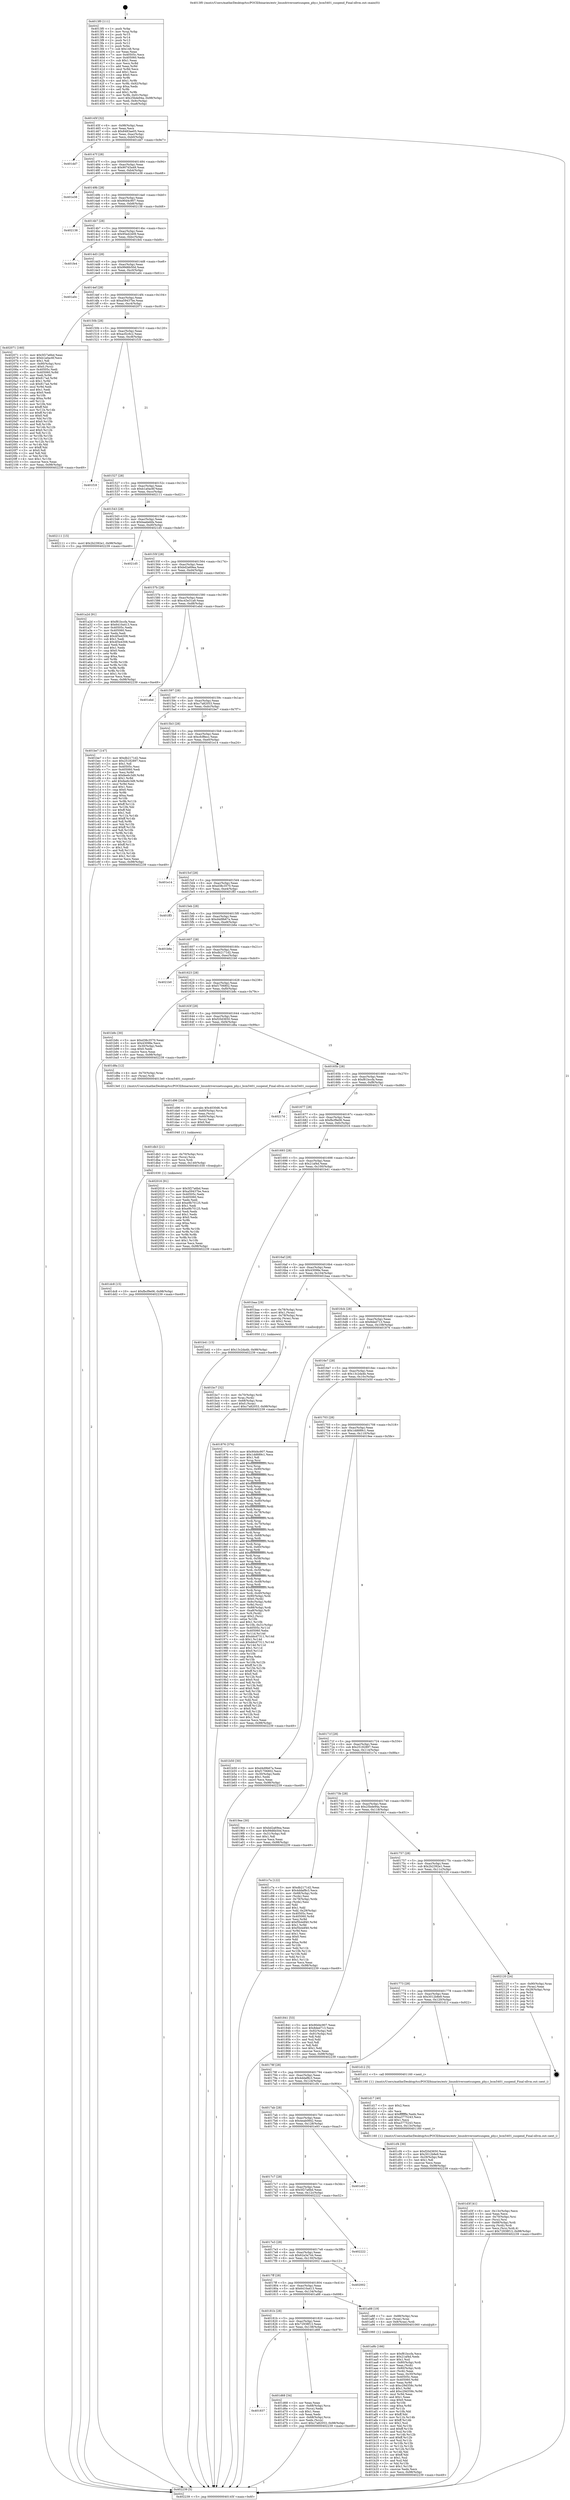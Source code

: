 digraph "0x4013f0" {
  label = "0x4013f0 (/mnt/c/Users/mathe/Desktop/tcc/POCII/binaries/extr_linuxdriversnetsungem_phy.c_bcm5401_suspend_Final-ollvm.out::main(0))"
  labelloc = "t"
  node[shape=record]

  Entry [label="",width=0.3,height=0.3,shape=circle,fillcolor=black,style=filled]
  "0x40145f" [label="{
     0x40145f [32]\l
     | [instrs]\l
     &nbsp;&nbsp;0x40145f \<+6\>: mov -0x98(%rbp),%eax\l
     &nbsp;&nbsp;0x401465 \<+2\>: mov %eax,%ecx\l
     &nbsp;&nbsp;0x401467 \<+6\>: sub $0x8483ae05,%ecx\l
     &nbsp;&nbsp;0x40146d \<+6\>: mov %eax,-0xac(%rbp)\l
     &nbsp;&nbsp;0x401473 \<+6\>: mov %ecx,-0xb0(%rbp)\l
     &nbsp;&nbsp;0x401479 \<+6\>: je 0000000000401dd7 \<main+0x9e7\>\l
  }"]
  "0x401dd7" [label="{
     0x401dd7\l
  }", style=dashed]
  "0x40147f" [label="{
     0x40147f [28]\l
     | [instrs]\l
     &nbsp;&nbsp;0x40147f \<+5\>: jmp 0000000000401484 \<main+0x94\>\l
     &nbsp;&nbsp;0x401484 \<+6\>: mov -0xac(%rbp),%eax\l
     &nbsp;&nbsp;0x40148a \<+5\>: sub $0x907d3a49,%eax\l
     &nbsp;&nbsp;0x40148f \<+6\>: mov %eax,-0xb4(%rbp)\l
     &nbsp;&nbsp;0x401495 \<+6\>: je 0000000000401e38 \<main+0xa48\>\l
  }"]
  Exit [label="",width=0.3,height=0.3,shape=circle,fillcolor=black,style=filled,peripheries=2]
  "0x401e38" [label="{
     0x401e38\l
  }", style=dashed]
  "0x40149b" [label="{
     0x40149b [28]\l
     | [instrs]\l
     &nbsp;&nbsp;0x40149b \<+5\>: jmp 00000000004014a0 \<main+0xb0\>\l
     &nbsp;&nbsp;0x4014a0 \<+6\>: mov -0xac(%rbp),%eax\l
     &nbsp;&nbsp;0x4014a6 \<+5\>: sub $0x90d4c907,%eax\l
     &nbsp;&nbsp;0x4014ab \<+6\>: mov %eax,-0xb8(%rbp)\l
     &nbsp;&nbsp;0x4014b1 \<+6\>: je 0000000000402138 \<main+0xd48\>\l
  }"]
  "0x401dc8" [label="{
     0x401dc8 [15]\l
     | [instrs]\l
     &nbsp;&nbsp;0x401dc8 \<+10\>: movl $0xfbcf9e06,-0x98(%rbp)\l
     &nbsp;&nbsp;0x401dd2 \<+5\>: jmp 0000000000402239 \<main+0xe49\>\l
  }"]
  "0x402138" [label="{
     0x402138\l
  }", style=dashed]
  "0x4014b7" [label="{
     0x4014b7 [28]\l
     | [instrs]\l
     &nbsp;&nbsp;0x4014b7 \<+5\>: jmp 00000000004014bc \<main+0xcc\>\l
     &nbsp;&nbsp;0x4014bc \<+6\>: mov -0xac(%rbp),%eax\l
     &nbsp;&nbsp;0x4014c2 \<+5\>: sub $0x95ed2409,%eax\l
     &nbsp;&nbsp;0x4014c7 \<+6\>: mov %eax,-0xbc(%rbp)\l
     &nbsp;&nbsp;0x4014cd \<+6\>: je 0000000000401fe4 \<main+0xbf4\>\l
  }"]
  "0x401db3" [label="{
     0x401db3 [21]\l
     | [instrs]\l
     &nbsp;&nbsp;0x401db3 \<+4\>: mov -0x70(%rbp),%rcx\l
     &nbsp;&nbsp;0x401db7 \<+3\>: mov (%rcx),%rcx\l
     &nbsp;&nbsp;0x401dba \<+3\>: mov %rcx,%rdi\l
     &nbsp;&nbsp;0x401dbd \<+6\>: mov %eax,-0x140(%rbp)\l
     &nbsp;&nbsp;0x401dc3 \<+5\>: call 0000000000401030 \<free@plt\>\l
     | [calls]\l
     &nbsp;&nbsp;0x401030 \{1\} (unknown)\l
  }"]
  "0x401fe4" [label="{
     0x401fe4\l
  }", style=dashed]
  "0x4014d3" [label="{
     0x4014d3 [28]\l
     | [instrs]\l
     &nbsp;&nbsp;0x4014d3 \<+5\>: jmp 00000000004014d8 \<main+0xe8\>\l
     &nbsp;&nbsp;0x4014d8 \<+6\>: mov -0xac(%rbp),%eax\l
     &nbsp;&nbsp;0x4014de \<+5\>: sub $0x99d6b50d,%eax\l
     &nbsp;&nbsp;0x4014e3 \<+6\>: mov %eax,-0xc0(%rbp)\l
     &nbsp;&nbsp;0x4014e9 \<+6\>: je 0000000000401a0c \<main+0x61c\>\l
  }"]
  "0x401d96" [label="{
     0x401d96 [29]\l
     | [instrs]\l
     &nbsp;&nbsp;0x401d96 \<+10\>: movabs $0x4030d6,%rdi\l
     &nbsp;&nbsp;0x401da0 \<+4\>: mov -0x60(%rbp),%rcx\l
     &nbsp;&nbsp;0x401da4 \<+2\>: mov %eax,(%rcx)\l
     &nbsp;&nbsp;0x401da6 \<+4\>: mov -0x60(%rbp),%rcx\l
     &nbsp;&nbsp;0x401daa \<+2\>: mov (%rcx),%esi\l
     &nbsp;&nbsp;0x401dac \<+2\>: mov $0x0,%al\l
     &nbsp;&nbsp;0x401dae \<+5\>: call 0000000000401040 \<printf@plt\>\l
     | [calls]\l
     &nbsp;&nbsp;0x401040 \{1\} (unknown)\l
  }"]
  "0x401a0c" [label="{
     0x401a0c\l
  }", style=dashed]
  "0x4014ef" [label="{
     0x4014ef [28]\l
     | [instrs]\l
     &nbsp;&nbsp;0x4014ef \<+5\>: jmp 00000000004014f4 \<main+0x104\>\l
     &nbsp;&nbsp;0x4014f4 \<+6\>: mov -0xac(%rbp),%eax\l
     &nbsp;&nbsp;0x4014fa \<+5\>: sub $0xa59437be,%eax\l
     &nbsp;&nbsp;0x4014ff \<+6\>: mov %eax,-0xc4(%rbp)\l
     &nbsp;&nbsp;0x401505 \<+6\>: je 0000000000402071 \<main+0xc81\>\l
  }"]
  "0x401837" [label="{
     0x401837\l
  }", style=dashed]
  "0x402071" [label="{
     0x402071 [160]\l
     | [instrs]\l
     &nbsp;&nbsp;0x402071 \<+5\>: mov $0x5f27a6bd,%eax\l
     &nbsp;&nbsp;0x402076 \<+5\>: mov $0xb1a0ac6f,%ecx\l
     &nbsp;&nbsp;0x40207b \<+2\>: mov $0x1,%dl\l
     &nbsp;&nbsp;0x40207d \<+7\>: mov -0x90(%rbp),%rsi\l
     &nbsp;&nbsp;0x402084 \<+6\>: movl $0x0,(%rsi)\l
     &nbsp;&nbsp;0x40208a \<+7\>: mov 0x40505c,%edi\l
     &nbsp;&nbsp;0x402091 \<+8\>: mov 0x405060,%r8d\l
     &nbsp;&nbsp;0x402099 \<+3\>: mov %edi,%r9d\l
     &nbsp;&nbsp;0x40209c \<+7\>: add $0x817ad,%r9d\l
     &nbsp;&nbsp;0x4020a3 \<+4\>: sub $0x1,%r9d\l
     &nbsp;&nbsp;0x4020a7 \<+7\>: sub $0x817ad,%r9d\l
     &nbsp;&nbsp;0x4020ae \<+4\>: imul %r9d,%edi\l
     &nbsp;&nbsp;0x4020b2 \<+3\>: and $0x1,%edi\l
     &nbsp;&nbsp;0x4020b5 \<+3\>: cmp $0x0,%edi\l
     &nbsp;&nbsp;0x4020b8 \<+4\>: sete %r10b\l
     &nbsp;&nbsp;0x4020bc \<+4\>: cmp $0xa,%r8d\l
     &nbsp;&nbsp;0x4020c0 \<+4\>: setl %r11b\l
     &nbsp;&nbsp;0x4020c4 \<+3\>: mov %r10b,%bl\l
     &nbsp;&nbsp;0x4020c7 \<+3\>: xor $0xff,%bl\l
     &nbsp;&nbsp;0x4020ca \<+3\>: mov %r11b,%r14b\l
     &nbsp;&nbsp;0x4020cd \<+4\>: xor $0xff,%r14b\l
     &nbsp;&nbsp;0x4020d1 \<+3\>: xor $0x0,%dl\l
     &nbsp;&nbsp;0x4020d4 \<+3\>: mov %bl,%r15b\l
     &nbsp;&nbsp;0x4020d7 \<+4\>: and $0x0,%r15b\l
     &nbsp;&nbsp;0x4020db \<+3\>: and %dl,%r10b\l
     &nbsp;&nbsp;0x4020de \<+3\>: mov %r14b,%r12b\l
     &nbsp;&nbsp;0x4020e1 \<+4\>: and $0x0,%r12b\l
     &nbsp;&nbsp;0x4020e5 \<+3\>: and %dl,%r11b\l
     &nbsp;&nbsp;0x4020e8 \<+3\>: or %r10b,%r15b\l
     &nbsp;&nbsp;0x4020eb \<+3\>: or %r11b,%r12b\l
     &nbsp;&nbsp;0x4020ee \<+3\>: xor %r12b,%r15b\l
     &nbsp;&nbsp;0x4020f1 \<+3\>: or %r14b,%bl\l
     &nbsp;&nbsp;0x4020f4 \<+3\>: xor $0xff,%bl\l
     &nbsp;&nbsp;0x4020f7 \<+3\>: or $0x0,%dl\l
     &nbsp;&nbsp;0x4020fa \<+2\>: and %dl,%bl\l
     &nbsp;&nbsp;0x4020fc \<+3\>: or %bl,%r15b\l
     &nbsp;&nbsp;0x4020ff \<+4\>: test $0x1,%r15b\l
     &nbsp;&nbsp;0x402103 \<+3\>: cmovne %ecx,%eax\l
     &nbsp;&nbsp;0x402106 \<+6\>: mov %eax,-0x98(%rbp)\l
     &nbsp;&nbsp;0x40210c \<+5\>: jmp 0000000000402239 \<main+0xe49\>\l
  }"]
  "0x40150b" [label="{
     0x40150b [28]\l
     | [instrs]\l
     &nbsp;&nbsp;0x40150b \<+5\>: jmp 0000000000401510 \<main+0x120\>\l
     &nbsp;&nbsp;0x401510 \<+6\>: mov -0xac(%rbp),%eax\l
     &nbsp;&nbsp;0x401516 \<+5\>: sub $0xacf2c6c2,%eax\l
     &nbsp;&nbsp;0x40151b \<+6\>: mov %eax,-0xc8(%rbp)\l
     &nbsp;&nbsp;0x401521 \<+6\>: je 0000000000401f18 \<main+0xb28\>\l
  }"]
  "0x401d68" [label="{
     0x401d68 [34]\l
     | [instrs]\l
     &nbsp;&nbsp;0x401d68 \<+2\>: xor %eax,%eax\l
     &nbsp;&nbsp;0x401d6a \<+4\>: mov -0x68(%rbp),%rcx\l
     &nbsp;&nbsp;0x401d6e \<+2\>: mov (%rcx),%edx\l
     &nbsp;&nbsp;0x401d70 \<+3\>: sub $0x1,%eax\l
     &nbsp;&nbsp;0x401d73 \<+2\>: sub %eax,%edx\l
     &nbsp;&nbsp;0x401d75 \<+4\>: mov -0x68(%rbp),%rcx\l
     &nbsp;&nbsp;0x401d79 \<+2\>: mov %edx,(%rcx)\l
     &nbsp;&nbsp;0x401d7b \<+10\>: movl $0xc7a82053,-0x98(%rbp)\l
     &nbsp;&nbsp;0x401d85 \<+5\>: jmp 0000000000402239 \<main+0xe49\>\l
  }"]
  "0x401f18" [label="{
     0x401f18\l
  }", style=dashed]
  "0x401527" [label="{
     0x401527 [28]\l
     | [instrs]\l
     &nbsp;&nbsp;0x401527 \<+5\>: jmp 000000000040152c \<main+0x13c\>\l
     &nbsp;&nbsp;0x40152c \<+6\>: mov -0xac(%rbp),%eax\l
     &nbsp;&nbsp;0x401532 \<+5\>: sub $0xb1a0ac6f,%eax\l
     &nbsp;&nbsp;0x401537 \<+6\>: mov %eax,-0xcc(%rbp)\l
     &nbsp;&nbsp;0x40153d \<+6\>: je 0000000000402111 \<main+0xd21\>\l
  }"]
  "0x401d3f" [label="{
     0x401d3f [41]\l
     | [instrs]\l
     &nbsp;&nbsp;0x401d3f \<+6\>: mov -0x13c(%rbp),%ecx\l
     &nbsp;&nbsp;0x401d45 \<+3\>: imul %eax,%ecx\l
     &nbsp;&nbsp;0x401d48 \<+4\>: mov -0x70(%rbp),%rsi\l
     &nbsp;&nbsp;0x401d4c \<+3\>: mov (%rsi),%rsi\l
     &nbsp;&nbsp;0x401d4f \<+4\>: mov -0x68(%rbp),%rdi\l
     &nbsp;&nbsp;0x401d53 \<+3\>: movslq (%rdi),%rdi\l
     &nbsp;&nbsp;0x401d56 \<+3\>: mov %ecx,(%rsi,%rdi,4)\l
     &nbsp;&nbsp;0x401d59 \<+10\>: movl $0x72938f13,-0x98(%rbp)\l
     &nbsp;&nbsp;0x401d63 \<+5\>: jmp 0000000000402239 \<main+0xe49\>\l
  }"]
  "0x402111" [label="{
     0x402111 [15]\l
     | [instrs]\l
     &nbsp;&nbsp;0x402111 \<+10\>: movl $0x2b2392e1,-0x98(%rbp)\l
     &nbsp;&nbsp;0x40211b \<+5\>: jmp 0000000000402239 \<main+0xe49\>\l
  }"]
  "0x401543" [label="{
     0x401543 [28]\l
     | [instrs]\l
     &nbsp;&nbsp;0x401543 \<+5\>: jmp 0000000000401548 \<main+0x158\>\l
     &nbsp;&nbsp;0x401548 \<+6\>: mov -0xac(%rbp),%eax\l
     &nbsp;&nbsp;0x40154e \<+5\>: sub $0xbaabebfa,%eax\l
     &nbsp;&nbsp;0x401553 \<+6\>: mov %eax,-0xd0(%rbp)\l
     &nbsp;&nbsp;0x401559 \<+6\>: je 00000000004021d5 \<main+0xde5\>\l
  }"]
  "0x401d17" [label="{
     0x401d17 [40]\l
     | [instrs]\l
     &nbsp;&nbsp;0x401d17 \<+5\>: mov $0x2,%ecx\l
     &nbsp;&nbsp;0x401d1c \<+1\>: cltd\l
     &nbsp;&nbsp;0x401d1d \<+2\>: idiv %ecx\l
     &nbsp;&nbsp;0x401d1f \<+6\>: imul $0xfffffffe,%edx,%ecx\l
     &nbsp;&nbsp;0x401d25 \<+6\>: add $0xa3775243,%ecx\l
     &nbsp;&nbsp;0x401d2b \<+3\>: add $0x1,%ecx\l
     &nbsp;&nbsp;0x401d2e \<+6\>: sub $0xa3775243,%ecx\l
     &nbsp;&nbsp;0x401d34 \<+6\>: mov %ecx,-0x13c(%rbp)\l
     &nbsp;&nbsp;0x401d3a \<+5\>: call 0000000000401160 \<next_i\>\l
     | [calls]\l
     &nbsp;&nbsp;0x401160 \{1\} (/mnt/c/Users/mathe/Desktop/tcc/POCII/binaries/extr_linuxdriversnetsungem_phy.c_bcm5401_suspend_Final-ollvm.out::next_i)\l
  }"]
  "0x4021d5" [label="{
     0x4021d5\l
  }", style=dashed]
  "0x40155f" [label="{
     0x40155f [28]\l
     | [instrs]\l
     &nbsp;&nbsp;0x40155f \<+5\>: jmp 0000000000401564 \<main+0x174\>\l
     &nbsp;&nbsp;0x401564 \<+6\>: mov -0xac(%rbp),%eax\l
     &nbsp;&nbsp;0x40156a \<+5\>: sub $0xbd2a69ea,%eax\l
     &nbsp;&nbsp;0x40156f \<+6\>: mov %eax,-0xd4(%rbp)\l
     &nbsp;&nbsp;0x401575 \<+6\>: je 0000000000401a2d \<main+0x63d\>\l
  }"]
  "0x401bc7" [label="{
     0x401bc7 [32]\l
     | [instrs]\l
     &nbsp;&nbsp;0x401bc7 \<+4\>: mov -0x70(%rbp),%rdi\l
     &nbsp;&nbsp;0x401bcb \<+3\>: mov %rax,(%rdi)\l
     &nbsp;&nbsp;0x401bce \<+4\>: mov -0x68(%rbp),%rax\l
     &nbsp;&nbsp;0x401bd2 \<+6\>: movl $0x0,(%rax)\l
     &nbsp;&nbsp;0x401bd8 \<+10\>: movl $0xc7a82053,-0x98(%rbp)\l
     &nbsp;&nbsp;0x401be2 \<+5\>: jmp 0000000000402239 \<main+0xe49\>\l
  }"]
  "0x401a2d" [label="{
     0x401a2d [91]\l
     | [instrs]\l
     &nbsp;&nbsp;0x401a2d \<+5\>: mov $0xf81bccfa,%eax\l
     &nbsp;&nbsp;0x401a32 \<+5\>: mov $0x6410a413,%ecx\l
     &nbsp;&nbsp;0x401a37 \<+7\>: mov 0x40505c,%edx\l
     &nbsp;&nbsp;0x401a3e \<+7\>: mov 0x405060,%esi\l
     &nbsp;&nbsp;0x401a45 \<+2\>: mov %edx,%edi\l
     &nbsp;&nbsp;0x401a47 \<+6\>: add $0x4f3e4308,%edi\l
     &nbsp;&nbsp;0x401a4d \<+3\>: sub $0x1,%edi\l
     &nbsp;&nbsp;0x401a50 \<+6\>: sub $0x4f3e4308,%edi\l
     &nbsp;&nbsp;0x401a56 \<+3\>: imul %edi,%edx\l
     &nbsp;&nbsp;0x401a59 \<+3\>: and $0x1,%edx\l
     &nbsp;&nbsp;0x401a5c \<+3\>: cmp $0x0,%edx\l
     &nbsp;&nbsp;0x401a5f \<+4\>: sete %r8b\l
     &nbsp;&nbsp;0x401a63 \<+3\>: cmp $0xa,%esi\l
     &nbsp;&nbsp;0x401a66 \<+4\>: setl %r9b\l
     &nbsp;&nbsp;0x401a6a \<+3\>: mov %r8b,%r10b\l
     &nbsp;&nbsp;0x401a6d \<+3\>: and %r9b,%r10b\l
     &nbsp;&nbsp;0x401a70 \<+3\>: xor %r9b,%r8b\l
     &nbsp;&nbsp;0x401a73 \<+3\>: or %r8b,%r10b\l
     &nbsp;&nbsp;0x401a76 \<+4\>: test $0x1,%r10b\l
     &nbsp;&nbsp;0x401a7a \<+3\>: cmovne %ecx,%eax\l
     &nbsp;&nbsp;0x401a7d \<+6\>: mov %eax,-0x98(%rbp)\l
     &nbsp;&nbsp;0x401a83 \<+5\>: jmp 0000000000402239 \<main+0xe49\>\l
  }"]
  "0x40157b" [label="{
     0x40157b [28]\l
     | [instrs]\l
     &nbsp;&nbsp;0x40157b \<+5\>: jmp 0000000000401580 \<main+0x190\>\l
     &nbsp;&nbsp;0x401580 \<+6\>: mov -0xac(%rbp),%eax\l
     &nbsp;&nbsp;0x401586 \<+5\>: sub $0xc43e31a9,%eax\l
     &nbsp;&nbsp;0x40158b \<+6\>: mov %eax,-0xd8(%rbp)\l
     &nbsp;&nbsp;0x401591 \<+6\>: je 0000000000401ebd \<main+0xacd\>\l
  }"]
  "0x401a9b" [label="{
     0x401a9b [166]\l
     | [instrs]\l
     &nbsp;&nbsp;0x401a9b \<+5\>: mov $0xf81bccfa,%ecx\l
     &nbsp;&nbsp;0x401aa0 \<+5\>: mov $0x21af4d,%edx\l
     &nbsp;&nbsp;0x401aa5 \<+3\>: mov $0x1,%sil\l
     &nbsp;&nbsp;0x401aa8 \<+4\>: mov -0x80(%rbp),%rdi\l
     &nbsp;&nbsp;0x401aac \<+2\>: mov %eax,(%rdi)\l
     &nbsp;&nbsp;0x401aae \<+4\>: mov -0x80(%rbp),%rdi\l
     &nbsp;&nbsp;0x401ab2 \<+2\>: mov (%rdi),%eax\l
     &nbsp;&nbsp;0x401ab4 \<+3\>: mov %eax,-0x30(%rbp)\l
     &nbsp;&nbsp;0x401ab7 \<+7\>: mov 0x40505c,%eax\l
     &nbsp;&nbsp;0x401abe \<+8\>: mov 0x405060,%r8d\l
     &nbsp;&nbsp;0x401ac6 \<+3\>: mov %eax,%r9d\l
     &nbsp;&nbsp;0x401ac9 \<+7\>: sub $0xc29d358c,%r9d\l
     &nbsp;&nbsp;0x401ad0 \<+4\>: sub $0x1,%r9d\l
     &nbsp;&nbsp;0x401ad4 \<+7\>: add $0xc29d358c,%r9d\l
     &nbsp;&nbsp;0x401adb \<+4\>: imul %r9d,%eax\l
     &nbsp;&nbsp;0x401adf \<+3\>: and $0x1,%eax\l
     &nbsp;&nbsp;0x401ae2 \<+3\>: cmp $0x0,%eax\l
     &nbsp;&nbsp;0x401ae5 \<+4\>: sete %r10b\l
     &nbsp;&nbsp;0x401ae9 \<+4\>: cmp $0xa,%r8d\l
     &nbsp;&nbsp;0x401aed \<+4\>: setl %r11b\l
     &nbsp;&nbsp;0x401af1 \<+3\>: mov %r10b,%bl\l
     &nbsp;&nbsp;0x401af4 \<+3\>: xor $0xff,%bl\l
     &nbsp;&nbsp;0x401af7 \<+3\>: mov %r11b,%r14b\l
     &nbsp;&nbsp;0x401afa \<+4\>: xor $0xff,%r14b\l
     &nbsp;&nbsp;0x401afe \<+4\>: xor $0x1,%sil\l
     &nbsp;&nbsp;0x401b02 \<+3\>: mov %bl,%r15b\l
     &nbsp;&nbsp;0x401b05 \<+4\>: and $0xff,%r15b\l
     &nbsp;&nbsp;0x401b09 \<+3\>: and %sil,%r10b\l
     &nbsp;&nbsp;0x401b0c \<+3\>: mov %r14b,%r12b\l
     &nbsp;&nbsp;0x401b0f \<+4\>: and $0xff,%r12b\l
     &nbsp;&nbsp;0x401b13 \<+3\>: and %sil,%r11b\l
     &nbsp;&nbsp;0x401b16 \<+3\>: or %r10b,%r15b\l
     &nbsp;&nbsp;0x401b19 \<+3\>: or %r11b,%r12b\l
     &nbsp;&nbsp;0x401b1c \<+3\>: xor %r12b,%r15b\l
     &nbsp;&nbsp;0x401b1f \<+3\>: or %r14b,%bl\l
     &nbsp;&nbsp;0x401b22 \<+3\>: xor $0xff,%bl\l
     &nbsp;&nbsp;0x401b25 \<+4\>: or $0x1,%sil\l
     &nbsp;&nbsp;0x401b29 \<+3\>: and %sil,%bl\l
     &nbsp;&nbsp;0x401b2c \<+3\>: or %bl,%r15b\l
     &nbsp;&nbsp;0x401b2f \<+4\>: test $0x1,%r15b\l
     &nbsp;&nbsp;0x401b33 \<+3\>: cmovne %edx,%ecx\l
     &nbsp;&nbsp;0x401b36 \<+6\>: mov %ecx,-0x98(%rbp)\l
     &nbsp;&nbsp;0x401b3c \<+5\>: jmp 0000000000402239 \<main+0xe49\>\l
  }"]
  "0x401ebd" [label="{
     0x401ebd\l
  }", style=dashed]
  "0x401597" [label="{
     0x401597 [28]\l
     | [instrs]\l
     &nbsp;&nbsp;0x401597 \<+5\>: jmp 000000000040159c \<main+0x1ac\>\l
     &nbsp;&nbsp;0x40159c \<+6\>: mov -0xac(%rbp),%eax\l
     &nbsp;&nbsp;0x4015a2 \<+5\>: sub $0xc7a82053,%eax\l
     &nbsp;&nbsp;0x4015a7 \<+6\>: mov %eax,-0xdc(%rbp)\l
     &nbsp;&nbsp;0x4015ad \<+6\>: je 0000000000401be7 \<main+0x7f7\>\l
  }"]
  "0x40181b" [label="{
     0x40181b [28]\l
     | [instrs]\l
     &nbsp;&nbsp;0x40181b \<+5\>: jmp 0000000000401820 \<main+0x430\>\l
     &nbsp;&nbsp;0x401820 \<+6\>: mov -0xac(%rbp),%eax\l
     &nbsp;&nbsp;0x401826 \<+5\>: sub $0x72938f13,%eax\l
     &nbsp;&nbsp;0x40182b \<+6\>: mov %eax,-0x138(%rbp)\l
     &nbsp;&nbsp;0x401831 \<+6\>: je 0000000000401d68 \<main+0x978\>\l
  }"]
  "0x401be7" [label="{
     0x401be7 [147]\l
     | [instrs]\l
     &nbsp;&nbsp;0x401be7 \<+5\>: mov $0xdb2171d2,%eax\l
     &nbsp;&nbsp;0x401bec \<+5\>: mov $0x25182897,%ecx\l
     &nbsp;&nbsp;0x401bf1 \<+2\>: mov $0x1,%dl\l
     &nbsp;&nbsp;0x401bf3 \<+7\>: mov 0x40505c,%esi\l
     &nbsp;&nbsp;0x401bfa \<+7\>: mov 0x405060,%edi\l
     &nbsp;&nbsp;0x401c01 \<+3\>: mov %esi,%r8d\l
     &nbsp;&nbsp;0x401c04 \<+7\>: sub $0xfee6c3d9,%r8d\l
     &nbsp;&nbsp;0x401c0b \<+4\>: sub $0x1,%r8d\l
     &nbsp;&nbsp;0x401c0f \<+7\>: add $0xfee6c3d9,%r8d\l
     &nbsp;&nbsp;0x401c16 \<+4\>: imul %r8d,%esi\l
     &nbsp;&nbsp;0x401c1a \<+3\>: and $0x1,%esi\l
     &nbsp;&nbsp;0x401c1d \<+3\>: cmp $0x0,%esi\l
     &nbsp;&nbsp;0x401c20 \<+4\>: sete %r9b\l
     &nbsp;&nbsp;0x401c24 \<+3\>: cmp $0xa,%edi\l
     &nbsp;&nbsp;0x401c27 \<+4\>: setl %r10b\l
     &nbsp;&nbsp;0x401c2b \<+3\>: mov %r9b,%r11b\l
     &nbsp;&nbsp;0x401c2e \<+4\>: xor $0xff,%r11b\l
     &nbsp;&nbsp;0x401c32 \<+3\>: mov %r10b,%bl\l
     &nbsp;&nbsp;0x401c35 \<+3\>: xor $0xff,%bl\l
     &nbsp;&nbsp;0x401c38 \<+3\>: xor $0x1,%dl\l
     &nbsp;&nbsp;0x401c3b \<+3\>: mov %r11b,%r14b\l
     &nbsp;&nbsp;0x401c3e \<+4\>: and $0xff,%r14b\l
     &nbsp;&nbsp;0x401c42 \<+3\>: and %dl,%r9b\l
     &nbsp;&nbsp;0x401c45 \<+3\>: mov %bl,%r15b\l
     &nbsp;&nbsp;0x401c48 \<+4\>: and $0xff,%r15b\l
     &nbsp;&nbsp;0x401c4c \<+3\>: and %dl,%r10b\l
     &nbsp;&nbsp;0x401c4f \<+3\>: or %r9b,%r14b\l
     &nbsp;&nbsp;0x401c52 \<+3\>: or %r10b,%r15b\l
     &nbsp;&nbsp;0x401c55 \<+3\>: xor %r15b,%r14b\l
     &nbsp;&nbsp;0x401c58 \<+3\>: or %bl,%r11b\l
     &nbsp;&nbsp;0x401c5b \<+4\>: xor $0xff,%r11b\l
     &nbsp;&nbsp;0x401c5f \<+3\>: or $0x1,%dl\l
     &nbsp;&nbsp;0x401c62 \<+3\>: and %dl,%r11b\l
     &nbsp;&nbsp;0x401c65 \<+3\>: or %r11b,%r14b\l
     &nbsp;&nbsp;0x401c68 \<+4\>: test $0x1,%r14b\l
     &nbsp;&nbsp;0x401c6c \<+3\>: cmovne %ecx,%eax\l
     &nbsp;&nbsp;0x401c6f \<+6\>: mov %eax,-0x98(%rbp)\l
     &nbsp;&nbsp;0x401c75 \<+5\>: jmp 0000000000402239 \<main+0xe49\>\l
  }"]
  "0x4015b3" [label="{
     0x4015b3 [28]\l
     | [instrs]\l
     &nbsp;&nbsp;0x4015b3 \<+5\>: jmp 00000000004015b8 \<main+0x1c8\>\l
     &nbsp;&nbsp;0x4015b8 \<+6\>: mov -0xac(%rbp),%eax\l
     &nbsp;&nbsp;0x4015be \<+5\>: sub $0xcfcf8ecc,%eax\l
     &nbsp;&nbsp;0x4015c3 \<+6\>: mov %eax,-0xe0(%rbp)\l
     &nbsp;&nbsp;0x4015c9 \<+6\>: je 0000000000401e14 \<main+0xa24\>\l
  }"]
  "0x401a88" [label="{
     0x401a88 [19]\l
     | [instrs]\l
     &nbsp;&nbsp;0x401a88 \<+7\>: mov -0x88(%rbp),%rax\l
     &nbsp;&nbsp;0x401a8f \<+3\>: mov (%rax),%rax\l
     &nbsp;&nbsp;0x401a92 \<+4\>: mov 0x8(%rax),%rdi\l
     &nbsp;&nbsp;0x401a96 \<+5\>: call 0000000000401060 \<atoi@plt\>\l
     | [calls]\l
     &nbsp;&nbsp;0x401060 \{1\} (unknown)\l
  }"]
  "0x401e14" [label="{
     0x401e14\l
  }", style=dashed]
  "0x4015cf" [label="{
     0x4015cf [28]\l
     | [instrs]\l
     &nbsp;&nbsp;0x4015cf \<+5\>: jmp 00000000004015d4 \<main+0x1e4\>\l
     &nbsp;&nbsp;0x4015d4 \<+6\>: mov -0xac(%rbp),%eax\l
     &nbsp;&nbsp;0x4015da \<+5\>: sub $0xd38c3570,%eax\l
     &nbsp;&nbsp;0x4015df \<+6\>: mov %eax,-0xe4(%rbp)\l
     &nbsp;&nbsp;0x4015e5 \<+6\>: je 0000000000401ff3 \<main+0xc03\>\l
  }"]
  "0x4017ff" [label="{
     0x4017ff [28]\l
     | [instrs]\l
     &nbsp;&nbsp;0x4017ff \<+5\>: jmp 0000000000401804 \<main+0x414\>\l
     &nbsp;&nbsp;0x401804 \<+6\>: mov -0xac(%rbp),%eax\l
     &nbsp;&nbsp;0x40180a \<+5\>: sub $0x6410a413,%eax\l
     &nbsp;&nbsp;0x40180f \<+6\>: mov %eax,-0x134(%rbp)\l
     &nbsp;&nbsp;0x401815 \<+6\>: je 0000000000401a88 \<main+0x698\>\l
  }"]
  "0x401ff3" [label="{
     0x401ff3\l
  }", style=dashed]
  "0x4015eb" [label="{
     0x4015eb [28]\l
     | [instrs]\l
     &nbsp;&nbsp;0x4015eb \<+5\>: jmp 00000000004015f0 \<main+0x200\>\l
     &nbsp;&nbsp;0x4015f0 \<+6\>: mov -0xac(%rbp),%eax\l
     &nbsp;&nbsp;0x4015f6 \<+5\>: sub $0xd4d9b67a,%eax\l
     &nbsp;&nbsp;0x4015fb \<+6\>: mov %eax,-0xe8(%rbp)\l
     &nbsp;&nbsp;0x401601 \<+6\>: je 0000000000401b6e \<main+0x77e\>\l
  }"]
  "0x402002" [label="{
     0x402002\l
  }", style=dashed]
  "0x401b6e" [label="{
     0x401b6e\l
  }", style=dashed]
  "0x401607" [label="{
     0x401607 [28]\l
     | [instrs]\l
     &nbsp;&nbsp;0x401607 \<+5\>: jmp 000000000040160c \<main+0x21c\>\l
     &nbsp;&nbsp;0x40160c \<+6\>: mov -0xac(%rbp),%eax\l
     &nbsp;&nbsp;0x401612 \<+5\>: sub $0xdb2171d2,%eax\l
     &nbsp;&nbsp;0x401617 \<+6\>: mov %eax,-0xec(%rbp)\l
     &nbsp;&nbsp;0x40161d \<+6\>: je 00000000004021b0 \<main+0xdc0\>\l
  }"]
  "0x4017e3" [label="{
     0x4017e3 [28]\l
     | [instrs]\l
     &nbsp;&nbsp;0x4017e3 \<+5\>: jmp 00000000004017e8 \<main+0x3f8\>\l
     &nbsp;&nbsp;0x4017e8 \<+6\>: mov -0xac(%rbp),%eax\l
     &nbsp;&nbsp;0x4017ee \<+5\>: sub $0x62a3a744,%eax\l
     &nbsp;&nbsp;0x4017f3 \<+6\>: mov %eax,-0x130(%rbp)\l
     &nbsp;&nbsp;0x4017f9 \<+6\>: je 0000000000402002 \<main+0xc12\>\l
  }"]
  "0x4021b0" [label="{
     0x4021b0\l
  }", style=dashed]
  "0x401623" [label="{
     0x401623 [28]\l
     | [instrs]\l
     &nbsp;&nbsp;0x401623 \<+5\>: jmp 0000000000401628 \<main+0x238\>\l
     &nbsp;&nbsp;0x401628 \<+6\>: mov -0xac(%rbp),%eax\l
     &nbsp;&nbsp;0x40162e \<+5\>: sub $0xf1706802,%eax\l
     &nbsp;&nbsp;0x401633 \<+6\>: mov %eax,-0xf0(%rbp)\l
     &nbsp;&nbsp;0x401639 \<+6\>: je 0000000000401b8c \<main+0x79c\>\l
  }"]
  "0x402222" [label="{
     0x402222\l
  }", style=dashed]
  "0x401b8c" [label="{
     0x401b8c [30]\l
     | [instrs]\l
     &nbsp;&nbsp;0x401b8c \<+5\>: mov $0xd38c3570,%eax\l
     &nbsp;&nbsp;0x401b91 \<+5\>: mov $0x43098e,%ecx\l
     &nbsp;&nbsp;0x401b96 \<+3\>: mov -0x30(%rbp),%edx\l
     &nbsp;&nbsp;0x401b99 \<+3\>: cmp $0x0,%edx\l
     &nbsp;&nbsp;0x401b9c \<+3\>: cmove %ecx,%eax\l
     &nbsp;&nbsp;0x401b9f \<+6\>: mov %eax,-0x98(%rbp)\l
     &nbsp;&nbsp;0x401ba5 \<+5\>: jmp 0000000000402239 \<main+0xe49\>\l
  }"]
  "0x40163f" [label="{
     0x40163f [28]\l
     | [instrs]\l
     &nbsp;&nbsp;0x40163f \<+5\>: jmp 0000000000401644 \<main+0x254\>\l
     &nbsp;&nbsp;0x401644 \<+6\>: mov -0xac(%rbp),%eax\l
     &nbsp;&nbsp;0x40164a \<+5\>: sub $0xf20d3650,%eax\l
     &nbsp;&nbsp;0x40164f \<+6\>: mov %eax,-0xf4(%rbp)\l
     &nbsp;&nbsp;0x401655 \<+6\>: je 0000000000401d8a \<main+0x99a\>\l
  }"]
  "0x4017c7" [label="{
     0x4017c7 [28]\l
     | [instrs]\l
     &nbsp;&nbsp;0x4017c7 \<+5\>: jmp 00000000004017cc \<main+0x3dc\>\l
     &nbsp;&nbsp;0x4017cc \<+6\>: mov -0xac(%rbp),%eax\l
     &nbsp;&nbsp;0x4017d2 \<+5\>: sub $0x5f27a6bd,%eax\l
     &nbsp;&nbsp;0x4017d7 \<+6\>: mov %eax,-0x12c(%rbp)\l
     &nbsp;&nbsp;0x4017dd \<+6\>: je 0000000000402222 \<main+0xe32\>\l
  }"]
  "0x401d8a" [label="{
     0x401d8a [12]\l
     | [instrs]\l
     &nbsp;&nbsp;0x401d8a \<+4\>: mov -0x70(%rbp),%rax\l
     &nbsp;&nbsp;0x401d8e \<+3\>: mov (%rax),%rdi\l
     &nbsp;&nbsp;0x401d91 \<+5\>: call 00000000004013e0 \<bcm5401_suspend\>\l
     | [calls]\l
     &nbsp;&nbsp;0x4013e0 \{1\} (/mnt/c/Users/mathe/Desktop/tcc/POCII/binaries/extr_linuxdriversnetsungem_phy.c_bcm5401_suspend_Final-ollvm.out::bcm5401_suspend)\l
  }"]
  "0x40165b" [label="{
     0x40165b [28]\l
     | [instrs]\l
     &nbsp;&nbsp;0x40165b \<+5\>: jmp 0000000000401660 \<main+0x270\>\l
     &nbsp;&nbsp;0x401660 \<+6\>: mov -0xac(%rbp),%eax\l
     &nbsp;&nbsp;0x401666 \<+5\>: sub $0xf81bccfa,%eax\l
     &nbsp;&nbsp;0x40166b \<+6\>: mov %eax,-0xf8(%rbp)\l
     &nbsp;&nbsp;0x401671 \<+6\>: je 000000000040217d \<main+0xd8d\>\l
  }"]
  "0x401e93" [label="{
     0x401e93\l
  }", style=dashed]
  "0x40217d" [label="{
     0x40217d\l
  }", style=dashed]
  "0x401677" [label="{
     0x401677 [28]\l
     | [instrs]\l
     &nbsp;&nbsp;0x401677 \<+5\>: jmp 000000000040167c \<main+0x28c\>\l
     &nbsp;&nbsp;0x40167c \<+6\>: mov -0xac(%rbp),%eax\l
     &nbsp;&nbsp;0x401682 \<+5\>: sub $0xfbcf9e06,%eax\l
     &nbsp;&nbsp;0x401687 \<+6\>: mov %eax,-0xfc(%rbp)\l
     &nbsp;&nbsp;0x40168d \<+6\>: je 0000000000402016 \<main+0xc26\>\l
  }"]
  "0x4017ab" [label="{
     0x4017ab [28]\l
     | [instrs]\l
     &nbsp;&nbsp;0x4017ab \<+5\>: jmp 00000000004017b0 \<main+0x3c0\>\l
     &nbsp;&nbsp;0x4017b0 \<+6\>: mov -0xac(%rbp),%eax\l
     &nbsp;&nbsp;0x4017b6 \<+5\>: sub $0x4eab0842,%eax\l
     &nbsp;&nbsp;0x4017bb \<+6\>: mov %eax,-0x128(%rbp)\l
     &nbsp;&nbsp;0x4017c1 \<+6\>: je 0000000000401e93 \<main+0xaa3\>\l
  }"]
  "0x402016" [label="{
     0x402016 [91]\l
     | [instrs]\l
     &nbsp;&nbsp;0x402016 \<+5\>: mov $0x5f27a6bd,%eax\l
     &nbsp;&nbsp;0x40201b \<+5\>: mov $0xa59437be,%ecx\l
     &nbsp;&nbsp;0x402020 \<+7\>: mov 0x40505c,%edx\l
     &nbsp;&nbsp;0x402027 \<+7\>: mov 0x405060,%esi\l
     &nbsp;&nbsp;0x40202e \<+2\>: mov %edx,%edi\l
     &nbsp;&nbsp;0x402030 \<+6\>: add $0xe9b70125,%edi\l
     &nbsp;&nbsp;0x402036 \<+3\>: sub $0x1,%edi\l
     &nbsp;&nbsp;0x402039 \<+6\>: sub $0xe9b70125,%edi\l
     &nbsp;&nbsp;0x40203f \<+3\>: imul %edi,%edx\l
     &nbsp;&nbsp;0x402042 \<+3\>: and $0x1,%edx\l
     &nbsp;&nbsp;0x402045 \<+3\>: cmp $0x0,%edx\l
     &nbsp;&nbsp;0x402048 \<+4\>: sete %r8b\l
     &nbsp;&nbsp;0x40204c \<+3\>: cmp $0xa,%esi\l
     &nbsp;&nbsp;0x40204f \<+4\>: setl %r9b\l
     &nbsp;&nbsp;0x402053 \<+3\>: mov %r8b,%r10b\l
     &nbsp;&nbsp;0x402056 \<+3\>: and %r9b,%r10b\l
     &nbsp;&nbsp;0x402059 \<+3\>: xor %r9b,%r8b\l
     &nbsp;&nbsp;0x40205c \<+3\>: or %r8b,%r10b\l
     &nbsp;&nbsp;0x40205f \<+4\>: test $0x1,%r10b\l
     &nbsp;&nbsp;0x402063 \<+3\>: cmovne %ecx,%eax\l
     &nbsp;&nbsp;0x402066 \<+6\>: mov %eax,-0x98(%rbp)\l
     &nbsp;&nbsp;0x40206c \<+5\>: jmp 0000000000402239 \<main+0xe49\>\l
  }"]
  "0x401693" [label="{
     0x401693 [28]\l
     | [instrs]\l
     &nbsp;&nbsp;0x401693 \<+5\>: jmp 0000000000401698 \<main+0x2a8\>\l
     &nbsp;&nbsp;0x401698 \<+6\>: mov -0xac(%rbp),%eax\l
     &nbsp;&nbsp;0x40169e \<+5\>: sub $0x21af4d,%eax\l
     &nbsp;&nbsp;0x4016a3 \<+6\>: mov %eax,-0x100(%rbp)\l
     &nbsp;&nbsp;0x4016a9 \<+6\>: je 0000000000401b41 \<main+0x751\>\l
  }"]
  "0x401cf4" [label="{
     0x401cf4 [30]\l
     | [instrs]\l
     &nbsp;&nbsp;0x401cf4 \<+5\>: mov $0xf20d3650,%eax\l
     &nbsp;&nbsp;0x401cf9 \<+5\>: mov $0x3012b8e9,%ecx\l
     &nbsp;&nbsp;0x401cfe \<+3\>: mov -0x29(%rbp),%dl\l
     &nbsp;&nbsp;0x401d01 \<+3\>: test $0x1,%dl\l
     &nbsp;&nbsp;0x401d04 \<+3\>: cmovne %ecx,%eax\l
     &nbsp;&nbsp;0x401d07 \<+6\>: mov %eax,-0x98(%rbp)\l
     &nbsp;&nbsp;0x401d0d \<+5\>: jmp 0000000000402239 \<main+0xe49\>\l
  }"]
  "0x401b41" [label="{
     0x401b41 [15]\l
     | [instrs]\l
     &nbsp;&nbsp;0x401b41 \<+10\>: movl $0x13c2da4b,-0x98(%rbp)\l
     &nbsp;&nbsp;0x401b4b \<+5\>: jmp 0000000000402239 \<main+0xe49\>\l
  }"]
  "0x4016af" [label="{
     0x4016af [28]\l
     | [instrs]\l
     &nbsp;&nbsp;0x4016af \<+5\>: jmp 00000000004016b4 \<main+0x2c4\>\l
     &nbsp;&nbsp;0x4016b4 \<+6\>: mov -0xac(%rbp),%eax\l
     &nbsp;&nbsp;0x4016ba \<+5\>: sub $0x43098e,%eax\l
     &nbsp;&nbsp;0x4016bf \<+6\>: mov %eax,-0x104(%rbp)\l
     &nbsp;&nbsp;0x4016c5 \<+6\>: je 0000000000401baa \<main+0x7ba\>\l
  }"]
  "0x40178f" [label="{
     0x40178f [28]\l
     | [instrs]\l
     &nbsp;&nbsp;0x40178f \<+5\>: jmp 0000000000401794 \<main+0x3a4\>\l
     &nbsp;&nbsp;0x401794 \<+6\>: mov -0xac(%rbp),%eax\l
     &nbsp;&nbsp;0x40179a \<+5\>: sub $0x4ddaf8c3,%eax\l
     &nbsp;&nbsp;0x40179f \<+6\>: mov %eax,-0x124(%rbp)\l
     &nbsp;&nbsp;0x4017a5 \<+6\>: je 0000000000401cf4 \<main+0x904\>\l
  }"]
  "0x401baa" [label="{
     0x401baa [29]\l
     | [instrs]\l
     &nbsp;&nbsp;0x401baa \<+4\>: mov -0x78(%rbp),%rax\l
     &nbsp;&nbsp;0x401bae \<+6\>: movl $0x1,(%rax)\l
     &nbsp;&nbsp;0x401bb4 \<+4\>: mov -0x78(%rbp),%rax\l
     &nbsp;&nbsp;0x401bb8 \<+3\>: movslq (%rax),%rax\l
     &nbsp;&nbsp;0x401bbb \<+4\>: shl $0x2,%rax\l
     &nbsp;&nbsp;0x401bbf \<+3\>: mov %rax,%rdi\l
     &nbsp;&nbsp;0x401bc2 \<+5\>: call 0000000000401050 \<malloc@plt\>\l
     | [calls]\l
     &nbsp;&nbsp;0x401050 \{1\} (unknown)\l
  }"]
  "0x4016cb" [label="{
     0x4016cb [28]\l
     | [instrs]\l
     &nbsp;&nbsp;0x4016cb \<+5\>: jmp 00000000004016d0 \<main+0x2e0\>\l
     &nbsp;&nbsp;0x4016d0 \<+6\>: mov -0xac(%rbp),%eax\l
     &nbsp;&nbsp;0x4016d6 \<+5\>: sub $0x8ded713,%eax\l
     &nbsp;&nbsp;0x4016db \<+6\>: mov %eax,-0x108(%rbp)\l
     &nbsp;&nbsp;0x4016e1 \<+6\>: je 0000000000401876 \<main+0x486\>\l
  }"]
  "0x401d12" [label="{
     0x401d12 [5]\l
     | [instrs]\l
     &nbsp;&nbsp;0x401d12 \<+5\>: call 0000000000401160 \<next_i\>\l
     | [calls]\l
     &nbsp;&nbsp;0x401160 \{1\} (/mnt/c/Users/mathe/Desktop/tcc/POCII/binaries/extr_linuxdriversnetsungem_phy.c_bcm5401_suspend_Final-ollvm.out::next_i)\l
  }"]
  "0x401876" [label="{
     0x401876 [376]\l
     | [instrs]\l
     &nbsp;&nbsp;0x401876 \<+5\>: mov $0x90d4c907,%eax\l
     &nbsp;&nbsp;0x40187b \<+5\>: mov $0x1dd689c1,%ecx\l
     &nbsp;&nbsp;0x401880 \<+2\>: mov $0x1,%dl\l
     &nbsp;&nbsp;0x401882 \<+3\>: mov %rsp,%rsi\l
     &nbsp;&nbsp;0x401885 \<+4\>: add $0xfffffffffffffff0,%rsi\l
     &nbsp;&nbsp;0x401889 \<+3\>: mov %rsi,%rsp\l
     &nbsp;&nbsp;0x40188c \<+7\>: mov %rsi,-0x90(%rbp)\l
     &nbsp;&nbsp;0x401893 \<+3\>: mov %rsp,%rsi\l
     &nbsp;&nbsp;0x401896 \<+4\>: add $0xfffffffffffffff0,%rsi\l
     &nbsp;&nbsp;0x40189a \<+3\>: mov %rsi,%rsp\l
     &nbsp;&nbsp;0x40189d \<+3\>: mov %rsp,%rdi\l
     &nbsp;&nbsp;0x4018a0 \<+4\>: add $0xfffffffffffffff0,%rdi\l
     &nbsp;&nbsp;0x4018a4 \<+3\>: mov %rdi,%rsp\l
     &nbsp;&nbsp;0x4018a7 \<+7\>: mov %rdi,-0x88(%rbp)\l
     &nbsp;&nbsp;0x4018ae \<+3\>: mov %rsp,%rdi\l
     &nbsp;&nbsp;0x4018b1 \<+4\>: add $0xfffffffffffffff0,%rdi\l
     &nbsp;&nbsp;0x4018b5 \<+3\>: mov %rdi,%rsp\l
     &nbsp;&nbsp;0x4018b8 \<+4\>: mov %rdi,-0x80(%rbp)\l
     &nbsp;&nbsp;0x4018bc \<+3\>: mov %rsp,%rdi\l
     &nbsp;&nbsp;0x4018bf \<+4\>: add $0xfffffffffffffff0,%rdi\l
     &nbsp;&nbsp;0x4018c3 \<+3\>: mov %rdi,%rsp\l
     &nbsp;&nbsp;0x4018c6 \<+4\>: mov %rdi,-0x78(%rbp)\l
     &nbsp;&nbsp;0x4018ca \<+3\>: mov %rsp,%rdi\l
     &nbsp;&nbsp;0x4018cd \<+4\>: add $0xfffffffffffffff0,%rdi\l
     &nbsp;&nbsp;0x4018d1 \<+3\>: mov %rdi,%rsp\l
     &nbsp;&nbsp;0x4018d4 \<+4\>: mov %rdi,-0x70(%rbp)\l
     &nbsp;&nbsp;0x4018d8 \<+3\>: mov %rsp,%rdi\l
     &nbsp;&nbsp;0x4018db \<+4\>: add $0xfffffffffffffff0,%rdi\l
     &nbsp;&nbsp;0x4018df \<+3\>: mov %rdi,%rsp\l
     &nbsp;&nbsp;0x4018e2 \<+4\>: mov %rdi,-0x68(%rbp)\l
     &nbsp;&nbsp;0x4018e6 \<+3\>: mov %rsp,%rdi\l
     &nbsp;&nbsp;0x4018e9 \<+4\>: add $0xfffffffffffffff0,%rdi\l
     &nbsp;&nbsp;0x4018ed \<+3\>: mov %rdi,%rsp\l
     &nbsp;&nbsp;0x4018f0 \<+4\>: mov %rdi,-0x60(%rbp)\l
     &nbsp;&nbsp;0x4018f4 \<+3\>: mov %rsp,%rdi\l
     &nbsp;&nbsp;0x4018f7 \<+4\>: add $0xfffffffffffffff0,%rdi\l
     &nbsp;&nbsp;0x4018fb \<+3\>: mov %rdi,%rsp\l
     &nbsp;&nbsp;0x4018fe \<+4\>: mov %rdi,-0x58(%rbp)\l
     &nbsp;&nbsp;0x401902 \<+3\>: mov %rsp,%rdi\l
     &nbsp;&nbsp;0x401905 \<+4\>: add $0xfffffffffffffff0,%rdi\l
     &nbsp;&nbsp;0x401909 \<+3\>: mov %rdi,%rsp\l
     &nbsp;&nbsp;0x40190c \<+4\>: mov %rdi,-0x50(%rbp)\l
     &nbsp;&nbsp;0x401910 \<+3\>: mov %rsp,%rdi\l
     &nbsp;&nbsp;0x401913 \<+4\>: add $0xfffffffffffffff0,%rdi\l
     &nbsp;&nbsp;0x401917 \<+3\>: mov %rdi,%rsp\l
     &nbsp;&nbsp;0x40191a \<+4\>: mov %rdi,-0x48(%rbp)\l
     &nbsp;&nbsp;0x40191e \<+3\>: mov %rsp,%rdi\l
     &nbsp;&nbsp;0x401921 \<+4\>: add $0xfffffffffffffff0,%rdi\l
     &nbsp;&nbsp;0x401925 \<+3\>: mov %rdi,%rsp\l
     &nbsp;&nbsp;0x401928 \<+4\>: mov %rdi,-0x40(%rbp)\l
     &nbsp;&nbsp;0x40192c \<+7\>: mov -0x90(%rbp),%rdi\l
     &nbsp;&nbsp;0x401933 \<+6\>: movl $0x0,(%rdi)\l
     &nbsp;&nbsp;0x401939 \<+7\>: mov -0x9c(%rbp),%r8d\l
     &nbsp;&nbsp;0x401940 \<+3\>: mov %r8d,(%rsi)\l
     &nbsp;&nbsp;0x401943 \<+7\>: mov -0x88(%rbp),%rdi\l
     &nbsp;&nbsp;0x40194a \<+7\>: mov -0xa8(%rbp),%r9\l
     &nbsp;&nbsp;0x401951 \<+3\>: mov %r9,(%rdi)\l
     &nbsp;&nbsp;0x401954 \<+3\>: cmpl $0x2,(%rsi)\l
     &nbsp;&nbsp;0x401957 \<+4\>: setne %r10b\l
     &nbsp;&nbsp;0x40195b \<+4\>: and $0x1,%r10b\l
     &nbsp;&nbsp;0x40195f \<+4\>: mov %r10b,-0x31(%rbp)\l
     &nbsp;&nbsp;0x401963 \<+8\>: mov 0x40505c,%r11d\l
     &nbsp;&nbsp;0x40196b \<+7\>: mov 0x405060,%ebx\l
     &nbsp;&nbsp;0x401972 \<+3\>: mov %r11d,%r14d\l
     &nbsp;&nbsp;0x401975 \<+7\>: add $0xddcd7311,%r14d\l
     &nbsp;&nbsp;0x40197c \<+4\>: sub $0x1,%r14d\l
     &nbsp;&nbsp;0x401980 \<+7\>: sub $0xddcd7311,%r14d\l
     &nbsp;&nbsp;0x401987 \<+4\>: imul %r14d,%r11d\l
     &nbsp;&nbsp;0x40198b \<+4\>: and $0x1,%r11d\l
     &nbsp;&nbsp;0x40198f \<+4\>: cmp $0x0,%r11d\l
     &nbsp;&nbsp;0x401993 \<+4\>: sete %r10b\l
     &nbsp;&nbsp;0x401997 \<+3\>: cmp $0xa,%ebx\l
     &nbsp;&nbsp;0x40199a \<+4\>: setl %r15b\l
     &nbsp;&nbsp;0x40199e \<+3\>: mov %r10b,%r12b\l
     &nbsp;&nbsp;0x4019a1 \<+4\>: xor $0xff,%r12b\l
     &nbsp;&nbsp;0x4019a5 \<+3\>: mov %r15b,%r13b\l
     &nbsp;&nbsp;0x4019a8 \<+4\>: xor $0xff,%r13b\l
     &nbsp;&nbsp;0x4019ac \<+3\>: xor $0x0,%dl\l
     &nbsp;&nbsp;0x4019af \<+3\>: mov %r12b,%sil\l
     &nbsp;&nbsp;0x4019b2 \<+4\>: and $0x0,%sil\l
     &nbsp;&nbsp;0x4019b6 \<+3\>: and %dl,%r10b\l
     &nbsp;&nbsp;0x4019b9 \<+3\>: mov %r13b,%dil\l
     &nbsp;&nbsp;0x4019bc \<+4\>: and $0x0,%dil\l
     &nbsp;&nbsp;0x4019c0 \<+3\>: and %dl,%r15b\l
     &nbsp;&nbsp;0x4019c3 \<+3\>: or %r10b,%sil\l
     &nbsp;&nbsp;0x4019c6 \<+3\>: or %r15b,%dil\l
     &nbsp;&nbsp;0x4019c9 \<+3\>: xor %dil,%sil\l
     &nbsp;&nbsp;0x4019cc \<+3\>: or %r13b,%r12b\l
     &nbsp;&nbsp;0x4019cf \<+4\>: xor $0xff,%r12b\l
     &nbsp;&nbsp;0x4019d3 \<+3\>: or $0x0,%dl\l
     &nbsp;&nbsp;0x4019d6 \<+3\>: and %dl,%r12b\l
     &nbsp;&nbsp;0x4019d9 \<+3\>: or %r12b,%sil\l
     &nbsp;&nbsp;0x4019dc \<+4\>: test $0x1,%sil\l
     &nbsp;&nbsp;0x4019e0 \<+3\>: cmovne %ecx,%eax\l
     &nbsp;&nbsp;0x4019e3 \<+6\>: mov %eax,-0x98(%rbp)\l
     &nbsp;&nbsp;0x4019e9 \<+5\>: jmp 0000000000402239 \<main+0xe49\>\l
  }"]
  "0x4016e7" [label="{
     0x4016e7 [28]\l
     | [instrs]\l
     &nbsp;&nbsp;0x4016e7 \<+5\>: jmp 00000000004016ec \<main+0x2fc\>\l
     &nbsp;&nbsp;0x4016ec \<+6\>: mov -0xac(%rbp),%eax\l
     &nbsp;&nbsp;0x4016f2 \<+5\>: sub $0x13c2da4b,%eax\l
     &nbsp;&nbsp;0x4016f7 \<+6\>: mov %eax,-0x10c(%rbp)\l
     &nbsp;&nbsp;0x4016fd \<+6\>: je 0000000000401b50 \<main+0x760\>\l
  }"]
  "0x401773" [label="{
     0x401773 [28]\l
     | [instrs]\l
     &nbsp;&nbsp;0x401773 \<+5\>: jmp 0000000000401778 \<main+0x388\>\l
     &nbsp;&nbsp;0x401778 \<+6\>: mov -0xac(%rbp),%eax\l
     &nbsp;&nbsp;0x40177e \<+5\>: sub $0x3012b8e9,%eax\l
     &nbsp;&nbsp;0x401783 \<+6\>: mov %eax,-0x120(%rbp)\l
     &nbsp;&nbsp;0x401789 \<+6\>: je 0000000000401d12 \<main+0x922\>\l
  }"]
  "0x401b50" [label="{
     0x401b50 [30]\l
     | [instrs]\l
     &nbsp;&nbsp;0x401b50 \<+5\>: mov $0xd4d9b67a,%eax\l
     &nbsp;&nbsp;0x401b55 \<+5\>: mov $0xf1706802,%ecx\l
     &nbsp;&nbsp;0x401b5a \<+3\>: mov -0x30(%rbp),%edx\l
     &nbsp;&nbsp;0x401b5d \<+3\>: cmp $0x1,%edx\l
     &nbsp;&nbsp;0x401b60 \<+3\>: cmovl %ecx,%eax\l
     &nbsp;&nbsp;0x401b63 \<+6\>: mov %eax,-0x98(%rbp)\l
     &nbsp;&nbsp;0x401b69 \<+5\>: jmp 0000000000402239 \<main+0xe49\>\l
  }"]
  "0x401703" [label="{
     0x401703 [28]\l
     | [instrs]\l
     &nbsp;&nbsp;0x401703 \<+5\>: jmp 0000000000401708 \<main+0x318\>\l
     &nbsp;&nbsp;0x401708 \<+6\>: mov -0xac(%rbp),%eax\l
     &nbsp;&nbsp;0x40170e \<+5\>: sub $0x1dd689c1,%eax\l
     &nbsp;&nbsp;0x401713 \<+6\>: mov %eax,-0x110(%rbp)\l
     &nbsp;&nbsp;0x401719 \<+6\>: je 00000000004019ee \<main+0x5fe\>\l
  }"]
  "0x402120" [label="{
     0x402120 [24]\l
     | [instrs]\l
     &nbsp;&nbsp;0x402120 \<+7\>: mov -0x90(%rbp),%rax\l
     &nbsp;&nbsp;0x402127 \<+2\>: mov (%rax),%eax\l
     &nbsp;&nbsp;0x402129 \<+4\>: lea -0x28(%rbp),%rsp\l
     &nbsp;&nbsp;0x40212d \<+1\>: pop %rbx\l
     &nbsp;&nbsp;0x40212e \<+2\>: pop %r12\l
     &nbsp;&nbsp;0x402130 \<+2\>: pop %r13\l
     &nbsp;&nbsp;0x402132 \<+2\>: pop %r14\l
     &nbsp;&nbsp;0x402134 \<+2\>: pop %r15\l
     &nbsp;&nbsp;0x402136 \<+1\>: pop %rbp\l
     &nbsp;&nbsp;0x402137 \<+1\>: ret\l
  }"]
  "0x4019ee" [label="{
     0x4019ee [30]\l
     | [instrs]\l
     &nbsp;&nbsp;0x4019ee \<+5\>: mov $0xbd2a69ea,%eax\l
     &nbsp;&nbsp;0x4019f3 \<+5\>: mov $0x99d6b50d,%ecx\l
     &nbsp;&nbsp;0x4019f8 \<+3\>: mov -0x31(%rbp),%dl\l
     &nbsp;&nbsp;0x4019fb \<+3\>: test $0x1,%dl\l
     &nbsp;&nbsp;0x4019fe \<+3\>: cmovne %ecx,%eax\l
     &nbsp;&nbsp;0x401a01 \<+6\>: mov %eax,-0x98(%rbp)\l
     &nbsp;&nbsp;0x401a07 \<+5\>: jmp 0000000000402239 \<main+0xe49\>\l
  }"]
  "0x40171f" [label="{
     0x40171f [28]\l
     | [instrs]\l
     &nbsp;&nbsp;0x40171f \<+5\>: jmp 0000000000401724 \<main+0x334\>\l
     &nbsp;&nbsp;0x401724 \<+6\>: mov -0xac(%rbp),%eax\l
     &nbsp;&nbsp;0x40172a \<+5\>: sub $0x25182897,%eax\l
     &nbsp;&nbsp;0x40172f \<+6\>: mov %eax,-0x114(%rbp)\l
     &nbsp;&nbsp;0x401735 \<+6\>: je 0000000000401c7a \<main+0x88a\>\l
  }"]
  "0x4013f0" [label="{
     0x4013f0 [111]\l
     | [instrs]\l
     &nbsp;&nbsp;0x4013f0 \<+1\>: push %rbp\l
     &nbsp;&nbsp;0x4013f1 \<+3\>: mov %rsp,%rbp\l
     &nbsp;&nbsp;0x4013f4 \<+2\>: push %r15\l
     &nbsp;&nbsp;0x4013f6 \<+2\>: push %r14\l
     &nbsp;&nbsp;0x4013f8 \<+2\>: push %r13\l
     &nbsp;&nbsp;0x4013fa \<+2\>: push %r12\l
     &nbsp;&nbsp;0x4013fc \<+1\>: push %rbx\l
     &nbsp;&nbsp;0x4013fd \<+7\>: sub $0x148,%rsp\l
     &nbsp;&nbsp;0x401404 \<+2\>: xor %eax,%eax\l
     &nbsp;&nbsp;0x401406 \<+7\>: mov 0x40505c,%ecx\l
     &nbsp;&nbsp;0x40140d \<+7\>: mov 0x405060,%edx\l
     &nbsp;&nbsp;0x401414 \<+3\>: sub $0x1,%eax\l
     &nbsp;&nbsp;0x401417 \<+3\>: mov %ecx,%r8d\l
     &nbsp;&nbsp;0x40141a \<+3\>: add %eax,%r8d\l
     &nbsp;&nbsp;0x40141d \<+4\>: imul %r8d,%ecx\l
     &nbsp;&nbsp;0x401421 \<+3\>: and $0x1,%ecx\l
     &nbsp;&nbsp;0x401424 \<+3\>: cmp $0x0,%ecx\l
     &nbsp;&nbsp;0x401427 \<+4\>: sete %r9b\l
     &nbsp;&nbsp;0x40142b \<+4\>: and $0x1,%r9b\l
     &nbsp;&nbsp;0x40142f \<+7\>: mov %r9b,-0x92(%rbp)\l
     &nbsp;&nbsp;0x401436 \<+3\>: cmp $0xa,%edx\l
     &nbsp;&nbsp;0x401439 \<+4\>: setl %r9b\l
     &nbsp;&nbsp;0x40143d \<+4\>: and $0x1,%r9b\l
     &nbsp;&nbsp;0x401441 \<+7\>: mov %r9b,-0x91(%rbp)\l
     &nbsp;&nbsp;0x401448 \<+10\>: movl $0x25bde94a,-0x98(%rbp)\l
     &nbsp;&nbsp;0x401452 \<+6\>: mov %edi,-0x9c(%rbp)\l
     &nbsp;&nbsp;0x401458 \<+7\>: mov %rsi,-0xa8(%rbp)\l
  }"]
  "0x401c7a" [label="{
     0x401c7a [122]\l
     | [instrs]\l
     &nbsp;&nbsp;0x401c7a \<+5\>: mov $0xdb2171d2,%eax\l
     &nbsp;&nbsp;0x401c7f \<+5\>: mov $0x4ddaf8c3,%ecx\l
     &nbsp;&nbsp;0x401c84 \<+4\>: mov -0x68(%rbp),%rdx\l
     &nbsp;&nbsp;0x401c88 \<+2\>: mov (%rdx),%esi\l
     &nbsp;&nbsp;0x401c8a \<+4\>: mov -0x78(%rbp),%rdx\l
     &nbsp;&nbsp;0x401c8e \<+2\>: cmp (%rdx),%esi\l
     &nbsp;&nbsp;0x401c90 \<+4\>: setl %dil\l
     &nbsp;&nbsp;0x401c94 \<+4\>: and $0x1,%dil\l
     &nbsp;&nbsp;0x401c98 \<+4\>: mov %dil,-0x29(%rbp)\l
     &nbsp;&nbsp;0x401c9c \<+7\>: mov 0x40505c,%esi\l
     &nbsp;&nbsp;0x401ca3 \<+8\>: mov 0x405060,%r8d\l
     &nbsp;&nbsp;0x401cab \<+3\>: mov %esi,%r9d\l
     &nbsp;&nbsp;0x401cae \<+7\>: add $0xf5b4df40,%r9d\l
     &nbsp;&nbsp;0x401cb5 \<+4\>: sub $0x1,%r9d\l
     &nbsp;&nbsp;0x401cb9 \<+7\>: sub $0xf5b4df40,%r9d\l
     &nbsp;&nbsp;0x401cc0 \<+4\>: imul %r9d,%esi\l
     &nbsp;&nbsp;0x401cc4 \<+3\>: and $0x1,%esi\l
     &nbsp;&nbsp;0x401cc7 \<+3\>: cmp $0x0,%esi\l
     &nbsp;&nbsp;0x401cca \<+4\>: sete %dil\l
     &nbsp;&nbsp;0x401cce \<+4\>: cmp $0xa,%r8d\l
     &nbsp;&nbsp;0x401cd2 \<+4\>: setl %r10b\l
     &nbsp;&nbsp;0x401cd6 \<+3\>: mov %dil,%r11b\l
     &nbsp;&nbsp;0x401cd9 \<+3\>: and %r10b,%r11b\l
     &nbsp;&nbsp;0x401cdc \<+3\>: xor %r10b,%dil\l
     &nbsp;&nbsp;0x401cdf \<+3\>: or %dil,%r11b\l
     &nbsp;&nbsp;0x401ce2 \<+4\>: test $0x1,%r11b\l
     &nbsp;&nbsp;0x401ce6 \<+3\>: cmovne %ecx,%eax\l
     &nbsp;&nbsp;0x401ce9 \<+6\>: mov %eax,-0x98(%rbp)\l
     &nbsp;&nbsp;0x401cef \<+5\>: jmp 0000000000402239 \<main+0xe49\>\l
  }"]
  "0x40173b" [label="{
     0x40173b [28]\l
     | [instrs]\l
     &nbsp;&nbsp;0x40173b \<+5\>: jmp 0000000000401740 \<main+0x350\>\l
     &nbsp;&nbsp;0x401740 \<+6\>: mov -0xac(%rbp),%eax\l
     &nbsp;&nbsp;0x401746 \<+5\>: sub $0x25bde94a,%eax\l
     &nbsp;&nbsp;0x40174b \<+6\>: mov %eax,-0x118(%rbp)\l
     &nbsp;&nbsp;0x401751 \<+6\>: je 0000000000401841 \<main+0x451\>\l
  }"]
  "0x402239" [label="{
     0x402239 [5]\l
     | [instrs]\l
     &nbsp;&nbsp;0x402239 \<+5\>: jmp 000000000040145f \<main+0x6f\>\l
  }"]
  "0x401841" [label="{
     0x401841 [53]\l
     | [instrs]\l
     &nbsp;&nbsp;0x401841 \<+5\>: mov $0x90d4c907,%eax\l
     &nbsp;&nbsp;0x401846 \<+5\>: mov $0x8ded713,%ecx\l
     &nbsp;&nbsp;0x40184b \<+6\>: mov -0x92(%rbp),%dl\l
     &nbsp;&nbsp;0x401851 \<+7\>: mov -0x91(%rbp),%sil\l
     &nbsp;&nbsp;0x401858 \<+3\>: mov %dl,%dil\l
     &nbsp;&nbsp;0x40185b \<+3\>: and %sil,%dil\l
     &nbsp;&nbsp;0x40185e \<+3\>: xor %sil,%dl\l
     &nbsp;&nbsp;0x401861 \<+3\>: or %dl,%dil\l
     &nbsp;&nbsp;0x401864 \<+4\>: test $0x1,%dil\l
     &nbsp;&nbsp;0x401868 \<+3\>: cmovne %ecx,%eax\l
     &nbsp;&nbsp;0x40186b \<+6\>: mov %eax,-0x98(%rbp)\l
     &nbsp;&nbsp;0x401871 \<+5\>: jmp 0000000000402239 \<main+0xe49\>\l
  }"]
  "0x401757" [label="{
     0x401757 [28]\l
     | [instrs]\l
     &nbsp;&nbsp;0x401757 \<+5\>: jmp 000000000040175c \<main+0x36c\>\l
     &nbsp;&nbsp;0x40175c \<+6\>: mov -0xac(%rbp),%eax\l
     &nbsp;&nbsp;0x401762 \<+5\>: sub $0x2b2392e1,%eax\l
     &nbsp;&nbsp;0x401767 \<+6\>: mov %eax,-0x11c(%rbp)\l
     &nbsp;&nbsp;0x40176d \<+6\>: je 0000000000402120 \<main+0xd30\>\l
  }"]
  Entry -> "0x4013f0" [label=" 1"]
  "0x40145f" -> "0x401dd7" [label=" 0"]
  "0x40145f" -> "0x40147f" [label=" 22"]
  "0x402120" -> Exit [label=" 1"]
  "0x40147f" -> "0x401e38" [label=" 0"]
  "0x40147f" -> "0x40149b" [label=" 22"]
  "0x402111" -> "0x402239" [label=" 1"]
  "0x40149b" -> "0x402138" [label=" 0"]
  "0x40149b" -> "0x4014b7" [label=" 22"]
  "0x402071" -> "0x402239" [label=" 1"]
  "0x4014b7" -> "0x401fe4" [label=" 0"]
  "0x4014b7" -> "0x4014d3" [label=" 22"]
  "0x402016" -> "0x402239" [label=" 1"]
  "0x4014d3" -> "0x401a0c" [label=" 0"]
  "0x4014d3" -> "0x4014ef" [label=" 22"]
  "0x401dc8" -> "0x402239" [label=" 1"]
  "0x4014ef" -> "0x402071" [label=" 1"]
  "0x4014ef" -> "0x40150b" [label=" 21"]
  "0x401db3" -> "0x401dc8" [label=" 1"]
  "0x40150b" -> "0x401f18" [label=" 0"]
  "0x40150b" -> "0x401527" [label=" 21"]
  "0x401d96" -> "0x401db3" [label=" 1"]
  "0x401527" -> "0x402111" [label=" 1"]
  "0x401527" -> "0x401543" [label=" 20"]
  "0x401d68" -> "0x402239" [label=" 1"]
  "0x401543" -> "0x4021d5" [label=" 0"]
  "0x401543" -> "0x40155f" [label=" 20"]
  "0x40181b" -> "0x401837" [label=" 0"]
  "0x40155f" -> "0x401a2d" [label=" 1"]
  "0x40155f" -> "0x40157b" [label=" 19"]
  "0x40181b" -> "0x401d68" [label=" 1"]
  "0x40157b" -> "0x401ebd" [label=" 0"]
  "0x40157b" -> "0x401597" [label=" 19"]
  "0x401d8a" -> "0x401d96" [label=" 1"]
  "0x401597" -> "0x401be7" [label=" 2"]
  "0x401597" -> "0x4015b3" [label=" 17"]
  "0x401d3f" -> "0x402239" [label=" 1"]
  "0x4015b3" -> "0x401e14" [label=" 0"]
  "0x4015b3" -> "0x4015cf" [label=" 17"]
  "0x401d17" -> "0x401d3f" [label=" 1"]
  "0x4015cf" -> "0x401ff3" [label=" 0"]
  "0x4015cf" -> "0x4015eb" [label=" 17"]
  "0x401cf4" -> "0x402239" [label=" 2"]
  "0x4015eb" -> "0x401b6e" [label=" 0"]
  "0x4015eb" -> "0x401607" [label=" 17"]
  "0x401c7a" -> "0x402239" [label=" 2"]
  "0x401607" -> "0x4021b0" [label=" 0"]
  "0x401607" -> "0x401623" [label=" 17"]
  "0x401bc7" -> "0x402239" [label=" 1"]
  "0x401623" -> "0x401b8c" [label=" 1"]
  "0x401623" -> "0x40163f" [label=" 16"]
  "0x401baa" -> "0x401bc7" [label=" 1"]
  "0x40163f" -> "0x401d8a" [label=" 1"]
  "0x40163f" -> "0x40165b" [label=" 15"]
  "0x401b50" -> "0x402239" [label=" 1"]
  "0x40165b" -> "0x40217d" [label=" 0"]
  "0x40165b" -> "0x401677" [label=" 15"]
  "0x401b41" -> "0x402239" [label=" 1"]
  "0x401677" -> "0x402016" [label=" 1"]
  "0x401677" -> "0x401693" [label=" 14"]
  "0x401a88" -> "0x401a9b" [label=" 1"]
  "0x401693" -> "0x401b41" [label=" 1"]
  "0x401693" -> "0x4016af" [label=" 13"]
  "0x4017ff" -> "0x40181b" [label=" 1"]
  "0x4016af" -> "0x401baa" [label=" 1"]
  "0x4016af" -> "0x4016cb" [label=" 12"]
  "0x401d12" -> "0x401d17" [label=" 1"]
  "0x4016cb" -> "0x401876" [label=" 1"]
  "0x4016cb" -> "0x4016e7" [label=" 11"]
  "0x4017e3" -> "0x4017ff" [label=" 2"]
  "0x4016e7" -> "0x401b50" [label=" 1"]
  "0x4016e7" -> "0x401703" [label=" 10"]
  "0x401be7" -> "0x402239" [label=" 2"]
  "0x401703" -> "0x4019ee" [label=" 1"]
  "0x401703" -> "0x40171f" [label=" 9"]
  "0x4017c7" -> "0x4017e3" [label=" 2"]
  "0x40171f" -> "0x401c7a" [label=" 2"]
  "0x40171f" -> "0x40173b" [label=" 7"]
  "0x4017ab" -> "0x4017c7" [label=" 2"]
  "0x40173b" -> "0x401841" [label=" 1"]
  "0x40173b" -> "0x401757" [label=" 6"]
  "0x401841" -> "0x402239" [label=" 1"]
  "0x4013f0" -> "0x40145f" [label=" 1"]
  "0x402239" -> "0x40145f" [label=" 21"]
  "0x401b8c" -> "0x402239" [label=" 1"]
  "0x401876" -> "0x402239" [label=" 1"]
  "0x4019ee" -> "0x402239" [label=" 1"]
  "0x401a2d" -> "0x402239" [label=" 1"]
  "0x4017c7" -> "0x402222" [label=" 0"]
  "0x401757" -> "0x402120" [label=" 1"]
  "0x401757" -> "0x401773" [label=" 5"]
  "0x4017e3" -> "0x402002" [label=" 0"]
  "0x401773" -> "0x401d12" [label=" 1"]
  "0x401773" -> "0x40178f" [label=" 4"]
  "0x4017ff" -> "0x401a88" [label=" 1"]
  "0x40178f" -> "0x401cf4" [label=" 2"]
  "0x40178f" -> "0x4017ab" [label=" 2"]
  "0x401a9b" -> "0x402239" [label=" 1"]
  "0x4017ab" -> "0x401e93" [label=" 0"]
}
